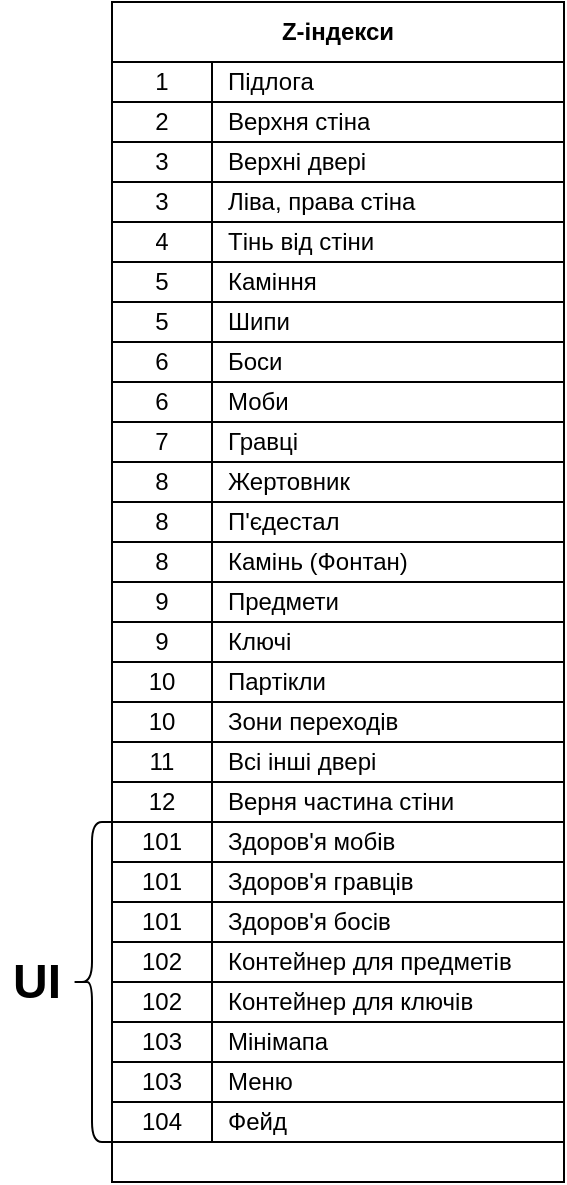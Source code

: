 <mxfile version="13.9.9" type="device"><diagram id="_vljgCerdpFNMt5BEVhC" name="Page-1"><mxGraphModel dx="496" dy="314" grid="1" gridSize="10" guides="1" tooltips="1" connect="1" arrows="1" fold="1" page="1" pageScale="1" pageWidth="827" pageHeight="1169" math="0" shadow="0"><root><mxCell id="0"/><mxCell id="1" parent="0"/><mxCell id="20" value="Z-індекси" style="shape=table;html=1;whiteSpace=wrap;startSize=30;container=1;collapsible=0;childLayout=tableLayout;fixedRows=1;rowLines=0;fontStyle=1;align=center;" parent="1" vertex="1"><mxGeometry x="234" y="110" width="226" height="590" as="geometry"/></mxCell><mxCell id="21" value="" style="shape=partialRectangle;html=1;whiteSpace=wrap;collapsible=0;dropTarget=0;pointerEvents=0;fillColor=none;top=0;left=0;bottom=1;right=0;points=[[0,0.5],[1,0.5]];portConstraint=eastwest;" parent="20" vertex="1"><mxGeometry y="30" width="226" height="20" as="geometry"/></mxCell><mxCell id="22" value="1" style="shape=partialRectangle;html=1;whiteSpace=wrap;connectable=0;fillColor=none;top=0;left=0;bottom=0;right=0;overflow=hidden;" parent="21" vertex="1"><mxGeometry width="50" height="20" as="geometry"/></mxCell><mxCell id="23" value="Підлога" style="shape=partialRectangle;html=1;whiteSpace=wrap;connectable=0;fillColor=none;top=0;left=0;bottom=0;right=0;align=left;spacingLeft=6;overflow=hidden;" parent="21" vertex="1"><mxGeometry x="50" width="176" height="20" as="geometry"/></mxCell><mxCell id="36" value="" style="shape=partialRectangle;html=1;whiteSpace=wrap;collapsible=0;dropTarget=0;pointerEvents=0;fillColor=none;top=0;left=0;bottom=1;right=0;points=[[0,0.5],[1,0.5]];portConstraint=eastwest;" parent="20" vertex="1"><mxGeometry y="50" width="226" height="20" as="geometry"/></mxCell><mxCell id="37" value="2" style="shape=partialRectangle;html=1;whiteSpace=wrap;connectable=0;fillColor=none;top=0;left=0;bottom=0;right=0;overflow=hidden;" parent="36" vertex="1"><mxGeometry width="50" height="20" as="geometry"/></mxCell><mxCell id="38" value="Верхня стіна" style="shape=partialRectangle;html=1;whiteSpace=wrap;connectable=0;fillColor=none;top=0;left=0;bottom=0;right=0;align=left;spacingLeft=6;overflow=hidden;" parent="36" vertex="1"><mxGeometry x="50" width="176" height="20" as="geometry"/></mxCell><mxCell id="204" value="" style="shape=partialRectangle;html=1;whiteSpace=wrap;collapsible=0;dropTarget=0;pointerEvents=0;fillColor=none;top=0;left=0;bottom=1;right=0;points=[[0,0.5],[1,0.5]];portConstraint=eastwest;" parent="20" vertex="1"><mxGeometry y="70" width="226" height="20" as="geometry"/></mxCell><mxCell id="205" value="3" style="shape=partialRectangle;html=1;whiteSpace=wrap;connectable=0;fillColor=none;top=0;left=0;bottom=0;right=0;overflow=hidden;" parent="204" vertex="1"><mxGeometry width="50" height="20" as="geometry"/></mxCell><mxCell id="206" value="Верхні двері" style="shape=partialRectangle;html=1;whiteSpace=wrap;connectable=0;fillColor=none;top=0;left=0;bottom=0;right=0;align=left;spacingLeft=6;overflow=hidden;" parent="204" vertex="1"><mxGeometry x="50" width="176" height="20" as="geometry"/></mxCell><mxCell id="33" value="" style="shape=partialRectangle;html=1;whiteSpace=wrap;collapsible=0;dropTarget=0;pointerEvents=0;fillColor=none;top=0;left=0;bottom=1;right=0;points=[[0,0.5],[1,0.5]];portConstraint=eastwest;" parent="20" vertex="1"><mxGeometry y="90" width="226" height="20" as="geometry"/></mxCell><mxCell id="34" value="3" style="shape=partialRectangle;html=1;whiteSpace=wrap;connectable=0;fillColor=none;top=0;left=0;bottom=0;right=0;overflow=hidden;" parent="33" vertex="1"><mxGeometry width="50" height="20" as="geometry"/></mxCell><mxCell id="35" value="Ліва, права стіна" style="shape=partialRectangle;html=1;whiteSpace=wrap;connectable=0;fillColor=none;top=0;left=0;bottom=0;right=0;align=left;spacingLeft=6;overflow=hidden;" parent="33" vertex="1"><mxGeometry x="50" width="176" height="20" as="geometry"/></mxCell><mxCell id="39" value="" style="shape=partialRectangle;html=1;whiteSpace=wrap;collapsible=0;dropTarget=0;pointerEvents=0;fillColor=none;top=0;left=0;bottom=1;right=0;points=[[0,0.5],[1,0.5]];portConstraint=eastwest;" parent="20" vertex="1"><mxGeometry y="110" width="226" height="20" as="geometry"/></mxCell><mxCell id="40" value="4" style="shape=partialRectangle;html=1;whiteSpace=wrap;connectable=0;fillColor=none;top=0;left=0;bottom=0;right=0;overflow=hidden;" parent="39" vertex="1"><mxGeometry width="50" height="20" as="geometry"/></mxCell><mxCell id="41" value="Тінь від стіни" style="shape=partialRectangle;html=1;whiteSpace=wrap;connectable=0;fillColor=none;top=0;left=0;bottom=0;right=0;align=left;spacingLeft=6;overflow=hidden;" parent="39" vertex="1"><mxGeometry x="50" width="176" height="20" as="geometry"/></mxCell><mxCell id="42" value="" style="shape=partialRectangle;html=1;whiteSpace=wrap;collapsible=0;dropTarget=0;pointerEvents=0;fillColor=none;top=0;left=0;bottom=1;right=0;points=[[0,0.5],[1,0.5]];portConstraint=eastwest;" parent="20" vertex="1"><mxGeometry y="130" width="226" height="20" as="geometry"/></mxCell><mxCell id="43" value="5" style="shape=partialRectangle;html=1;whiteSpace=wrap;connectable=0;fillColor=none;top=0;left=0;bottom=0;right=0;overflow=hidden;" parent="42" vertex="1"><mxGeometry width="50" height="20" as="geometry"/></mxCell><mxCell id="44" value="Каміння" style="shape=partialRectangle;html=1;whiteSpace=wrap;connectable=0;fillColor=none;top=0;left=0;bottom=0;right=0;align=left;spacingLeft=6;overflow=hidden;" parent="42" vertex="1"><mxGeometry x="50" width="176" height="20" as="geometry"/></mxCell><mxCell id="45" value="" style="shape=partialRectangle;html=1;whiteSpace=wrap;collapsible=0;dropTarget=0;pointerEvents=0;fillColor=none;top=0;left=0;bottom=1;right=0;points=[[0,0.5],[1,0.5]];portConstraint=eastwest;" parent="20" vertex="1"><mxGeometry y="150" width="226" height="20" as="geometry"/></mxCell><mxCell id="46" value="5" style="shape=partialRectangle;html=1;whiteSpace=wrap;connectable=0;fillColor=none;top=0;left=0;bottom=0;right=0;overflow=hidden;" parent="45" vertex="1"><mxGeometry width="50" height="20" as="geometry"/></mxCell><mxCell id="47" value="Шипи" style="shape=partialRectangle;html=1;whiteSpace=wrap;connectable=0;fillColor=none;top=0;left=0;bottom=0;right=0;align=left;spacingLeft=6;overflow=hidden;" parent="45" vertex="1"><mxGeometry x="50" width="176" height="20" as="geometry"/></mxCell><mxCell id="54" value="" style="shape=partialRectangle;html=1;whiteSpace=wrap;collapsible=0;dropTarget=0;pointerEvents=0;fillColor=none;top=0;left=0;bottom=1;right=0;points=[[0,0.5],[1,0.5]];portConstraint=eastwest;" parent="20" vertex="1"><mxGeometry y="170" width="226" height="20" as="geometry"/></mxCell><mxCell id="55" value="6" style="shape=partialRectangle;html=1;whiteSpace=wrap;connectable=0;fillColor=none;top=0;left=0;bottom=0;right=0;overflow=hidden;" parent="54" vertex="1"><mxGeometry width="50" height="20" as="geometry"/></mxCell><mxCell id="56" value="Боси" style="shape=partialRectangle;html=1;whiteSpace=wrap;connectable=0;fillColor=none;top=0;left=0;bottom=0;right=0;align=left;spacingLeft=6;overflow=hidden;" parent="54" vertex="1"><mxGeometry x="50" width="176" height="20" as="geometry"/></mxCell><mxCell id="51" value="" style="shape=partialRectangle;html=1;whiteSpace=wrap;collapsible=0;dropTarget=0;pointerEvents=0;fillColor=none;top=0;left=0;bottom=1;right=0;points=[[0,0.5],[1,0.5]];portConstraint=eastwest;" parent="20" vertex="1"><mxGeometry y="190" width="226" height="20" as="geometry"/></mxCell><mxCell id="52" value="6" style="shape=partialRectangle;html=1;whiteSpace=wrap;connectable=0;fillColor=none;top=0;left=0;bottom=0;right=0;overflow=hidden;" parent="51" vertex="1"><mxGeometry width="50" height="20" as="geometry"/></mxCell><mxCell id="53" value="Моби" style="shape=partialRectangle;html=1;whiteSpace=wrap;connectable=0;fillColor=none;top=0;left=0;bottom=0;right=0;align=left;spacingLeft=6;overflow=hidden;" parent="51" vertex="1"><mxGeometry x="50" width="176" height="20" as="geometry"/></mxCell><mxCell id="198" value="" style="shape=partialRectangle;html=1;whiteSpace=wrap;collapsible=0;dropTarget=0;pointerEvents=0;fillColor=none;top=0;left=0;bottom=1;right=0;points=[[0,0.5],[1,0.5]];portConstraint=eastwest;" parent="20" vertex="1"><mxGeometry y="210" width="226" height="20" as="geometry"/></mxCell><mxCell id="199" value="7" style="shape=partialRectangle;html=1;whiteSpace=wrap;connectable=0;fillColor=none;top=0;left=0;bottom=0;right=0;overflow=hidden;" parent="198" vertex="1"><mxGeometry width="50" height="20" as="geometry"/></mxCell><mxCell id="200" value="Гравці" style="shape=partialRectangle;html=1;whiteSpace=wrap;connectable=0;fillColor=none;top=0;left=0;bottom=0;right=0;align=left;spacingLeft=6;overflow=hidden;" parent="198" vertex="1"><mxGeometry x="50" width="176" height="20" as="geometry"/></mxCell><mxCell id="201" value="" style="shape=partialRectangle;html=1;whiteSpace=wrap;collapsible=0;dropTarget=0;pointerEvents=0;fillColor=none;top=0;left=0;bottom=1;right=0;points=[[0,0.5],[1,0.5]];portConstraint=eastwest;" parent="20" vertex="1"><mxGeometry y="230" width="226" height="20" as="geometry"/></mxCell><mxCell id="202" value="8" style="shape=partialRectangle;html=1;whiteSpace=wrap;connectable=0;fillColor=none;top=0;left=0;bottom=0;right=0;overflow=hidden;" parent="201" vertex="1"><mxGeometry width="50" height="20" as="geometry"/></mxCell><mxCell id="203" value="Жертовник" style="shape=partialRectangle;html=1;whiteSpace=wrap;connectable=0;fillColor=none;top=0;left=0;bottom=0;right=0;align=left;spacingLeft=6;overflow=hidden;" parent="201" vertex="1"><mxGeometry x="50" width="176" height="20" as="geometry"/></mxCell><mxCell id="207" value="" style="shape=partialRectangle;html=1;whiteSpace=wrap;collapsible=0;dropTarget=0;pointerEvents=0;fillColor=none;top=0;left=0;bottom=1;right=0;points=[[0,0.5],[1,0.5]];portConstraint=eastwest;" parent="20" vertex="1"><mxGeometry y="250" width="226" height="20" as="geometry"/></mxCell><mxCell id="208" value="8" style="shape=partialRectangle;html=1;whiteSpace=wrap;connectable=0;fillColor=none;top=0;left=0;bottom=0;right=0;overflow=hidden;" parent="207" vertex="1"><mxGeometry width="50" height="20" as="geometry"/></mxCell><mxCell id="209" value="П'єдестал" style="shape=partialRectangle;html=1;whiteSpace=wrap;connectable=0;fillColor=none;top=0;left=0;bottom=0;right=0;align=left;spacingLeft=6;overflow=hidden;" parent="207" vertex="1"><mxGeometry x="50" width="176" height="20" as="geometry"/></mxCell><mxCell id="48" value="" style="shape=partialRectangle;html=1;whiteSpace=wrap;collapsible=0;dropTarget=0;pointerEvents=0;fillColor=none;top=0;left=0;bottom=1;right=0;points=[[0,0.5],[1,0.5]];portConstraint=eastwest;" parent="20" vertex="1"><mxGeometry y="270" width="226" height="20" as="geometry"/></mxCell><mxCell id="49" value="8" style="shape=partialRectangle;html=1;whiteSpace=wrap;connectable=0;fillColor=none;top=0;left=0;bottom=0;right=0;overflow=hidden;" parent="48" vertex="1"><mxGeometry width="50" height="20" as="geometry"/></mxCell><mxCell id="50" value="Камінь (Фонтан)" style="shape=partialRectangle;html=1;whiteSpace=wrap;connectable=0;fillColor=none;top=0;left=0;bottom=0;right=0;align=left;spacingLeft=6;overflow=hidden;" parent="48" vertex="1"><mxGeometry x="50" width="176" height="20" as="geometry"/></mxCell><mxCell id="216" value="" style="shape=partialRectangle;html=1;whiteSpace=wrap;collapsible=0;dropTarget=0;pointerEvents=0;fillColor=none;top=0;left=0;bottom=1;right=0;points=[[0,0.5],[1,0.5]];portConstraint=eastwest;" parent="20" vertex="1"><mxGeometry y="290" width="226" height="20" as="geometry"/></mxCell><mxCell id="217" value="9" style="shape=partialRectangle;html=1;whiteSpace=wrap;connectable=0;fillColor=none;top=0;left=0;bottom=0;right=0;overflow=hidden;" parent="216" vertex="1"><mxGeometry width="50" height="20" as="geometry"/></mxCell><mxCell id="218" value="Предмети" style="shape=partialRectangle;html=1;whiteSpace=wrap;connectable=0;fillColor=none;top=0;left=0;bottom=0;right=0;align=left;spacingLeft=6;overflow=hidden;" parent="216" vertex="1"><mxGeometry x="50" width="176" height="20" as="geometry"/></mxCell><mxCell id="219" value="" style="shape=partialRectangle;html=1;whiteSpace=wrap;collapsible=0;dropTarget=0;pointerEvents=0;fillColor=none;top=0;left=0;bottom=1;right=0;points=[[0,0.5],[1,0.5]];portConstraint=eastwest;" parent="20" vertex="1"><mxGeometry y="310" width="226" height="20" as="geometry"/></mxCell><mxCell id="220" value="9" style="shape=partialRectangle;html=1;whiteSpace=wrap;connectable=0;fillColor=none;top=0;left=0;bottom=0;right=0;overflow=hidden;" parent="219" vertex="1"><mxGeometry width="50" height="20" as="geometry"/></mxCell><mxCell id="221" value="Ключі" style="shape=partialRectangle;html=1;whiteSpace=wrap;connectable=0;fillColor=none;top=0;left=0;bottom=0;right=0;align=left;spacingLeft=6;overflow=hidden;" parent="219" vertex="1"><mxGeometry x="50" width="176" height="20" as="geometry"/></mxCell><mxCell id="213" value="" style="shape=partialRectangle;html=1;whiteSpace=wrap;collapsible=0;dropTarget=0;pointerEvents=0;fillColor=none;top=0;left=0;bottom=1;right=0;points=[[0,0.5],[1,0.5]];portConstraint=eastwest;" parent="20" vertex="1"><mxGeometry y="330" width="226" height="20" as="geometry"/></mxCell><mxCell id="214" value="10" style="shape=partialRectangle;html=1;whiteSpace=wrap;connectable=0;fillColor=none;top=0;left=0;bottom=0;right=0;overflow=hidden;" parent="213" vertex="1"><mxGeometry width="50" height="20" as="geometry"/></mxCell><mxCell id="215" value="Партікли" style="shape=partialRectangle;html=1;whiteSpace=wrap;connectable=0;fillColor=none;top=0;left=0;bottom=0;right=0;align=left;spacingLeft=6;overflow=hidden;" parent="213" vertex="1"><mxGeometry x="50" width="176" height="20" as="geometry"/></mxCell><mxCell id="222" value="" style="shape=partialRectangle;html=1;whiteSpace=wrap;collapsible=0;dropTarget=0;pointerEvents=0;fillColor=none;top=0;left=0;bottom=1;right=0;points=[[0,0.5],[1,0.5]];portConstraint=eastwest;" parent="20" vertex="1"><mxGeometry y="350" width="226" height="20" as="geometry"/></mxCell><mxCell id="223" value="10" style="shape=partialRectangle;html=1;whiteSpace=wrap;connectable=0;fillColor=none;top=0;left=0;bottom=0;right=0;overflow=hidden;" parent="222" vertex="1"><mxGeometry width="50" height="20" as="geometry"/></mxCell><mxCell id="224" value="Зони переходів" style="shape=partialRectangle;html=1;whiteSpace=wrap;connectable=0;fillColor=none;top=0;left=0;bottom=0;right=0;align=left;spacingLeft=6;overflow=hidden;" parent="222" vertex="1"><mxGeometry x="50" width="176" height="20" as="geometry"/></mxCell><mxCell id="210" value="" style="shape=partialRectangle;html=1;whiteSpace=wrap;collapsible=0;dropTarget=0;pointerEvents=0;fillColor=none;top=0;left=0;bottom=1;right=0;points=[[0,0.5],[1,0.5]];portConstraint=eastwest;" parent="20" vertex="1"><mxGeometry y="370" width="226" height="20" as="geometry"/></mxCell><mxCell id="211" value="11" style="shape=partialRectangle;html=1;whiteSpace=wrap;connectable=0;fillColor=none;top=0;left=0;bottom=0;right=0;overflow=hidden;" parent="210" vertex="1"><mxGeometry width="50" height="20" as="geometry"/></mxCell><mxCell id="212" value="Всі інші двері" style="shape=partialRectangle;html=1;whiteSpace=wrap;connectable=0;fillColor=none;top=0;left=0;bottom=0;right=0;align=left;spacingLeft=6;overflow=hidden;" parent="210" vertex="1"><mxGeometry x="50" width="176" height="20" as="geometry"/></mxCell><mxCell id="225" value="" style="shape=partialRectangle;html=1;whiteSpace=wrap;collapsible=0;dropTarget=0;pointerEvents=0;fillColor=none;top=0;left=0;bottom=1;right=0;points=[[0,0.5],[1,0.5]];portConstraint=eastwest;" parent="20" vertex="1"><mxGeometry y="390" width="226" height="20" as="geometry"/></mxCell><mxCell id="226" value="12" style="shape=partialRectangle;html=1;whiteSpace=wrap;connectable=0;fillColor=none;top=0;left=0;bottom=0;right=0;overflow=hidden;" parent="225" vertex="1"><mxGeometry width="50" height="20" as="geometry"/></mxCell><mxCell id="227" value="Верня частина стіни" style="shape=partialRectangle;html=1;whiteSpace=wrap;connectable=0;fillColor=none;top=0;left=0;bottom=0;right=0;align=left;spacingLeft=6;overflow=hidden;" parent="225" vertex="1"><mxGeometry x="50" width="176" height="20" as="geometry"/></mxCell><mxCell id="228" value="" style="shape=partialRectangle;html=1;whiteSpace=wrap;collapsible=0;dropTarget=0;pointerEvents=0;fillColor=none;top=0;left=0;bottom=1;right=0;points=[[0,0.5],[1,0.5]];portConstraint=eastwest;" parent="20" vertex="1"><mxGeometry y="410" width="226" height="20" as="geometry"/></mxCell><mxCell id="229" value="101" style="shape=partialRectangle;html=1;whiteSpace=wrap;connectable=0;fillColor=none;top=0;left=0;bottom=0;right=0;overflow=hidden;" parent="228" vertex="1"><mxGeometry width="50" height="20" as="geometry"/></mxCell><mxCell id="230" value="Здоров'я мобів" style="shape=partialRectangle;html=1;whiteSpace=wrap;connectable=0;fillColor=none;top=0;left=0;bottom=0;right=0;align=left;spacingLeft=6;overflow=hidden;" parent="228" vertex="1"><mxGeometry x="50" width="176" height="20" as="geometry"/></mxCell><mxCell id="353" value="" style="shape=partialRectangle;html=1;whiteSpace=wrap;collapsible=0;dropTarget=0;pointerEvents=0;fillColor=none;top=0;left=0;bottom=1;right=0;points=[[0,0.5],[1,0.5]];portConstraint=eastwest;" parent="20" vertex="1"><mxGeometry y="430" width="226" height="20" as="geometry"/></mxCell><mxCell id="354" value="101" style="shape=partialRectangle;html=1;whiteSpace=wrap;connectable=0;fillColor=none;top=0;left=0;bottom=0;right=0;overflow=hidden;" parent="353" vertex="1"><mxGeometry width="50" height="20" as="geometry"/></mxCell><mxCell id="355" value="Здоров'я гравців" style="shape=partialRectangle;html=1;whiteSpace=wrap;connectable=0;fillColor=none;top=0;left=0;bottom=0;right=0;align=left;spacingLeft=6;overflow=hidden;" parent="353" vertex="1"><mxGeometry x="50" width="176" height="20" as="geometry"/></mxCell><mxCell id="356" value="" style="shape=partialRectangle;html=1;whiteSpace=wrap;collapsible=0;dropTarget=0;pointerEvents=0;fillColor=none;top=0;left=0;bottom=1;right=0;points=[[0,0.5],[1,0.5]];portConstraint=eastwest;" parent="20" vertex="1"><mxGeometry y="450" width="226" height="20" as="geometry"/></mxCell><mxCell id="357" value="101" style="shape=partialRectangle;html=1;whiteSpace=wrap;connectable=0;fillColor=none;top=0;left=0;bottom=0;right=0;overflow=hidden;" parent="356" vertex="1"><mxGeometry width="50" height="20" as="geometry"/></mxCell><mxCell id="358" value="Здоров'я босів" style="shape=partialRectangle;html=1;whiteSpace=wrap;connectable=0;fillColor=none;top=0;left=0;bottom=0;right=0;align=left;spacingLeft=6;overflow=hidden;" parent="356" vertex="1"><mxGeometry x="50" width="176" height="20" as="geometry"/></mxCell><mxCell id="359" value="" style="shape=partialRectangle;html=1;whiteSpace=wrap;collapsible=0;dropTarget=0;pointerEvents=0;fillColor=none;top=0;left=0;bottom=1;right=0;points=[[0,0.5],[1,0.5]];portConstraint=eastwest;" parent="20" vertex="1"><mxGeometry y="470" width="226" height="20" as="geometry"/></mxCell><mxCell id="360" value="102" style="shape=partialRectangle;html=1;whiteSpace=wrap;connectable=0;fillColor=none;top=0;left=0;bottom=0;right=0;overflow=hidden;" parent="359" vertex="1"><mxGeometry width="50" height="20" as="geometry"/></mxCell><mxCell id="361" value="Контейнер для предметів" style="shape=partialRectangle;html=1;whiteSpace=wrap;connectable=0;fillColor=none;top=0;left=0;bottom=0;right=0;align=left;spacingLeft=6;overflow=hidden;" parent="359" vertex="1"><mxGeometry x="50" width="176" height="20" as="geometry"/></mxCell><mxCell id="362" value="" style="shape=partialRectangle;html=1;whiteSpace=wrap;collapsible=0;dropTarget=0;pointerEvents=0;fillColor=none;top=0;left=0;bottom=1;right=0;points=[[0,0.5],[1,0.5]];portConstraint=eastwest;" parent="20" vertex="1"><mxGeometry y="490" width="226" height="20" as="geometry"/></mxCell><mxCell id="363" value="102" style="shape=partialRectangle;html=1;whiteSpace=wrap;connectable=0;fillColor=none;top=0;left=0;bottom=0;right=0;overflow=hidden;" parent="362" vertex="1"><mxGeometry width="50" height="20" as="geometry"/></mxCell><mxCell id="364" value="Контейнер для ключів" style="shape=partialRectangle;html=1;whiteSpace=wrap;connectable=0;fillColor=none;top=0;left=0;bottom=0;right=0;align=left;spacingLeft=6;overflow=hidden;" parent="362" vertex="1"><mxGeometry x="50" width="176" height="20" as="geometry"/></mxCell><mxCell id="365" value="" style="shape=partialRectangle;html=1;whiteSpace=wrap;collapsible=0;dropTarget=0;pointerEvents=0;fillColor=none;top=0;left=0;bottom=1;right=0;points=[[0,0.5],[1,0.5]];portConstraint=eastwest;" parent="20" vertex="1"><mxGeometry y="510" width="226" height="20" as="geometry"/></mxCell><mxCell id="366" value="103" style="shape=partialRectangle;html=1;whiteSpace=wrap;connectable=0;fillColor=none;top=0;left=0;bottom=0;right=0;overflow=hidden;" parent="365" vertex="1"><mxGeometry width="50" height="20" as="geometry"/></mxCell><mxCell id="367" value="Мінімапа" style="shape=partialRectangle;html=1;whiteSpace=wrap;connectable=0;fillColor=none;top=0;left=0;bottom=0;right=0;align=left;spacingLeft=6;overflow=hidden;" parent="365" vertex="1"><mxGeometry x="50" width="176" height="20" as="geometry"/></mxCell><mxCell id="450" value="" style="shape=partialRectangle;html=1;whiteSpace=wrap;collapsible=0;dropTarget=0;pointerEvents=0;fillColor=none;top=0;left=0;bottom=1;right=0;points=[[0,0.5],[1,0.5]];portConstraint=eastwest;" parent="20" vertex="1"><mxGeometry y="530" width="226" height="20" as="geometry"/></mxCell><mxCell id="451" value="103" style="shape=partialRectangle;html=1;whiteSpace=wrap;connectable=0;fillColor=none;top=0;left=0;bottom=0;right=0;overflow=hidden;" parent="450" vertex="1"><mxGeometry width="50" height="20" as="geometry"/></mxCell><mxCell id="452" value="Меню" style="shape=partialRectangle;html=1;whiteSpace=wrap;connectable=0;fillColor=none;top=0;left=0;bottom=0;right=0;align=left;spacingLeft=6;overflow=hidden;" parent="450" vertex="1"><mxGeometry x="50" width="176" height="20" as="geometry"/></mxCell><mxCell id="368" value="" style="shape=partialRectangle;html=1;whiteSpace=wrap;collapsible=0;dropTarget=0;pointerEvents=0;fillColor=none;top=0;left=0;bottom=1;right=0;points=[[0,0.5],[1,0.5]];portConstraint=eastwest;" parent="20" vertex="1"><mxGeometry y="550" width="226" height="20" as="geometry"/></mxCell><mxCell id="369" value="104" style="shape=partialRectangle;html=1;whiteSpace=wrap;connectable=0;fillColor=none;top=0;left=0;bottom=0;right=0;overflow=hidden;" parent="368" vertex="1"><mxGeometry width="50" height="20" as="geometry"/></mxCell><mxCell id="370" value="Фейд" style="shape=partialRectangle;html=1;whiteSpace=wrap;connectable=0;fillColor=none;top=0;left=0;bottom=0;right=0;align=left;spacingLeft=6;overflow=hidden;" parent="368" vertex="1"><mxGeometry x="50" width="176" height="20" as="geometry"/></mxCell><mxCell id="453" value="" style="shape=curlyBracket;whiteSpace=wrap;html=1;rounded=1;size=0.5;" parent="1" vertex="1"><mxGeometry x="214" y="520" width="20" height="160" as="geometry"/></mxCell><mxCell id="454" value="UI" style="text;strokeColor=none;fillColor=none;html=1;fontSize=24;fontStyle=1;verticalAlign=middle;align=center;" parent="1" vertex="1"><mxGeometry x="178" y="580" width="36" height="40" as="geometry"/></mxCell></root></mxGraphModel></diagram></mxfile>